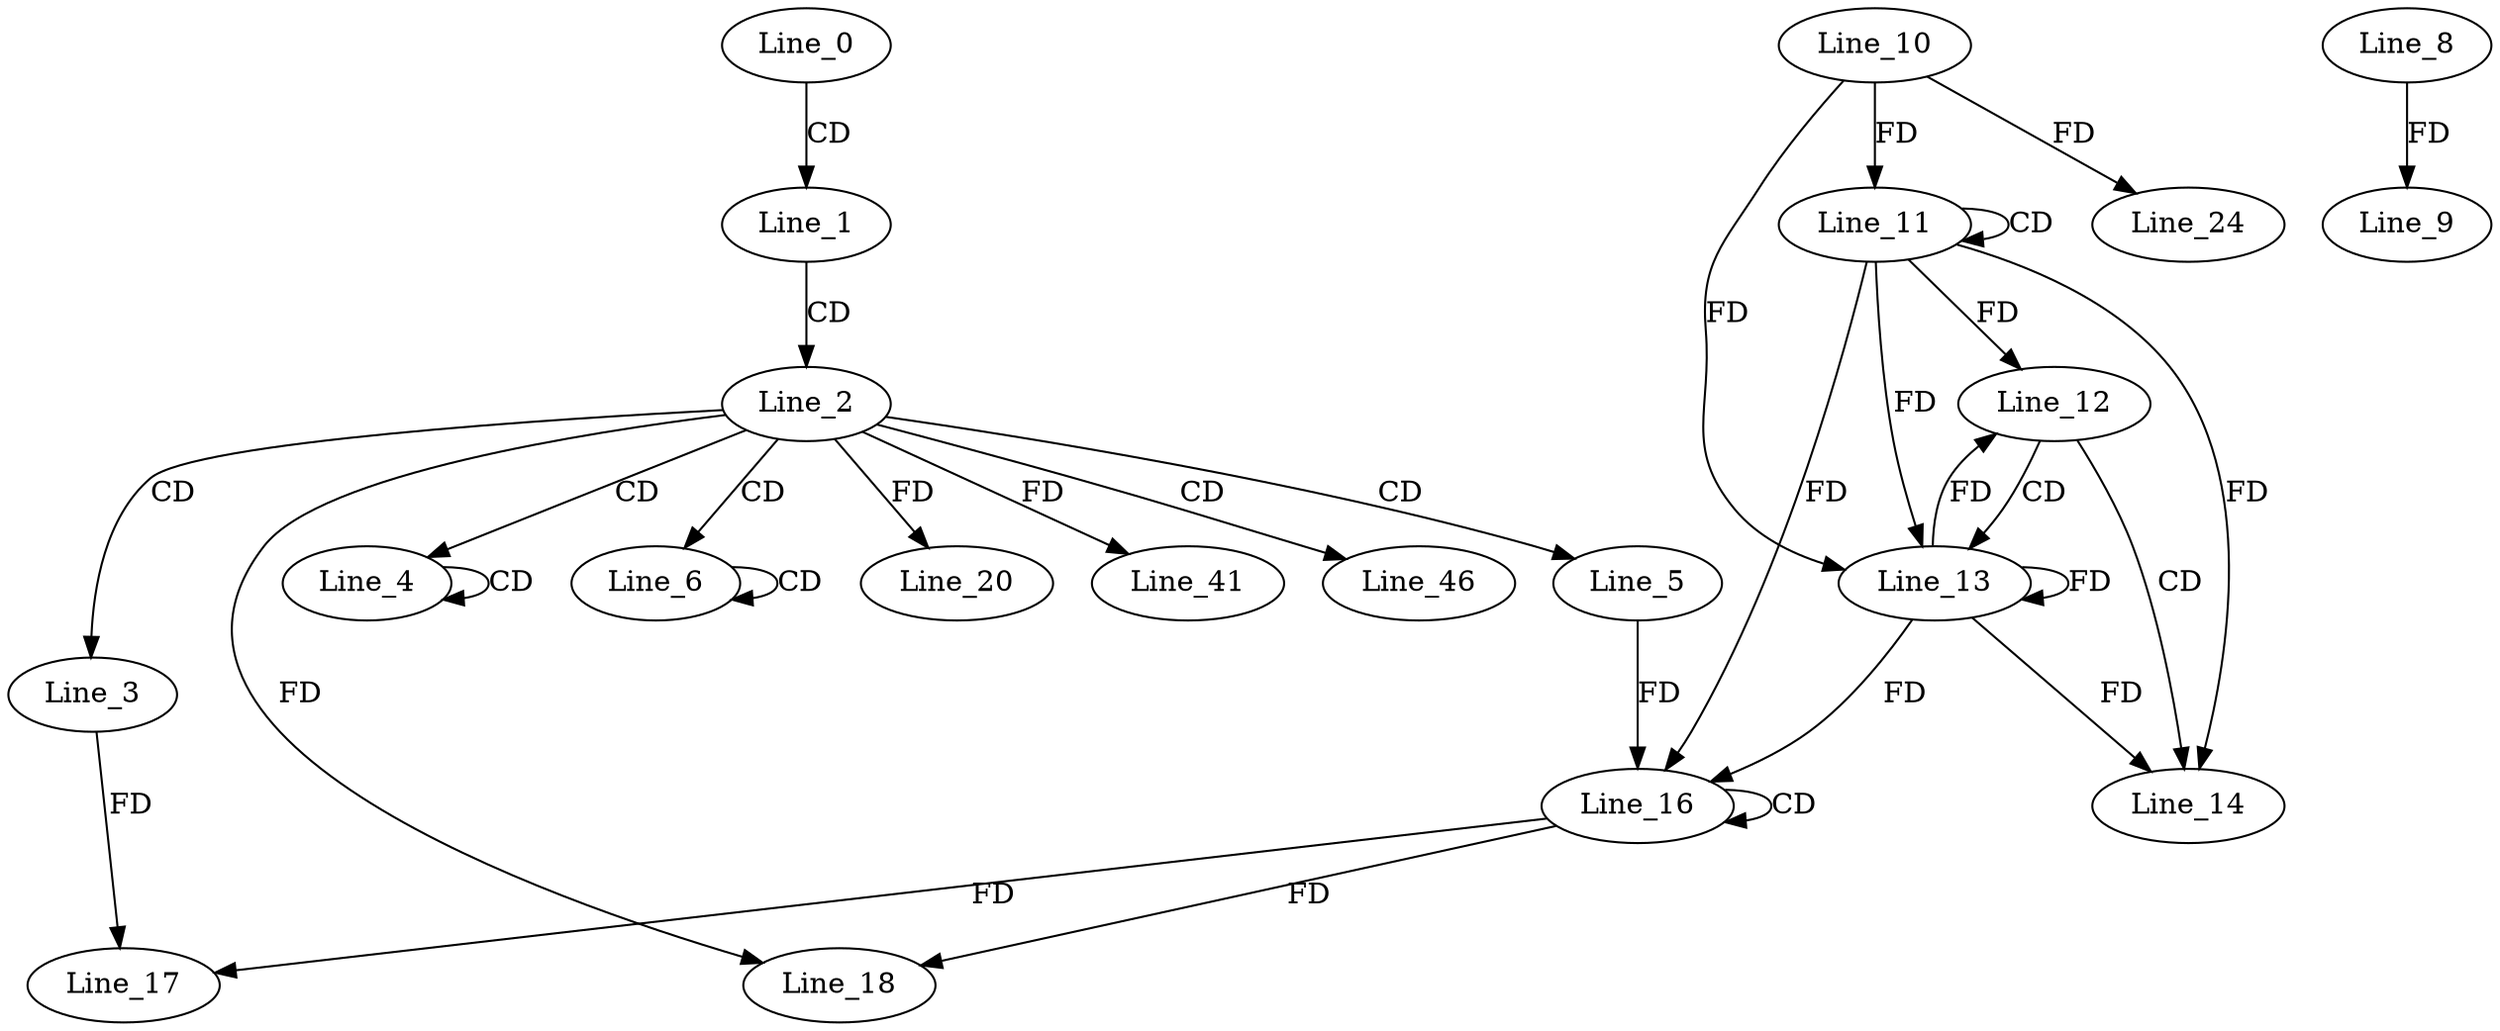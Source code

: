 digraph G {
  Line_0;
  Line_1;
  Line_2;
  Line_3;
  Line_4;
  Line_4;
  Line_5;
  Line_6;
  Line_6;
  Line_8;
  Line_9;
  Line_11;
  Line_11;
  Line_10;
  Line_12;
  Line_13;
  Line_13;
  Line_14;
  Line_16;
  Line_16;
  Line_17;
  Line_18;
  Line_20;
  Line_24;
  Line_41;
  Line_46;
  Line_0 -> Line_1 [ label="CD" ];
  Line_1 -> Line_2 [ label="CD" ];
  Line_2 -> Line_3 [ label="CD" ];
  Line_2 -> Line_4 [ label="CD" ];
  Line_4 -> Line_4 [ label="CD" ];
  Line_2 -> Line_5 [ label="CD" ];
  Line_2 -> Line_6 [ label="CD" ];
  Line_6 -> Line_6 [ label="CD" ];
  Line_8 -> Line_9 [ label="FD" ];
  Line_11 -> Line_11 [ label="CD" ];
  Line_10 -> Line_11 [ label="FD" ];
  Line_11 -> Line_12 [ label="FD" ];
  Line_12 -> Line_13 [ label="CD" ];
  Line_13 -> Line_13 [ label="FD" ];
  Line_11 -> Line_13 [ label="FD" ];
  Line_10 -> Line_13 [ label="FD" ];
  Line_12 -> Line_14 [ label="CD" ];
  Line_13 -> Line_14 [ label="FD" ];
  Line_11 -> Line_14 [ label="FD" ];
  Line_16 -> Line_16 [ label="CD" ];
  Line_5 -> Line_16 [ label="FD" ];
  Line_13 -> Line_16 [ label="FD" ];
  Line_11 -> Line_16 [ label="FD" ];
  Line_3 -> Line_17 [ label="FD" ];
  Line_16 -> Line_17 [ label="FD" ];
  Line_2 -> Line_18 [ label="FD" ];
  Line_16 -> Line_18 [ label="FD" ];
  Line_2 -> Line_20 [ label="FD" ];
  Line_10 -> Line_24 [ label="FD" ];
  Line_2 -> Line_41 [ label="FD" ];
  Line_2 -> Line_46 [ label="CD" ];
  Line_13 -> Line_12 [ label="FD" ];
}
